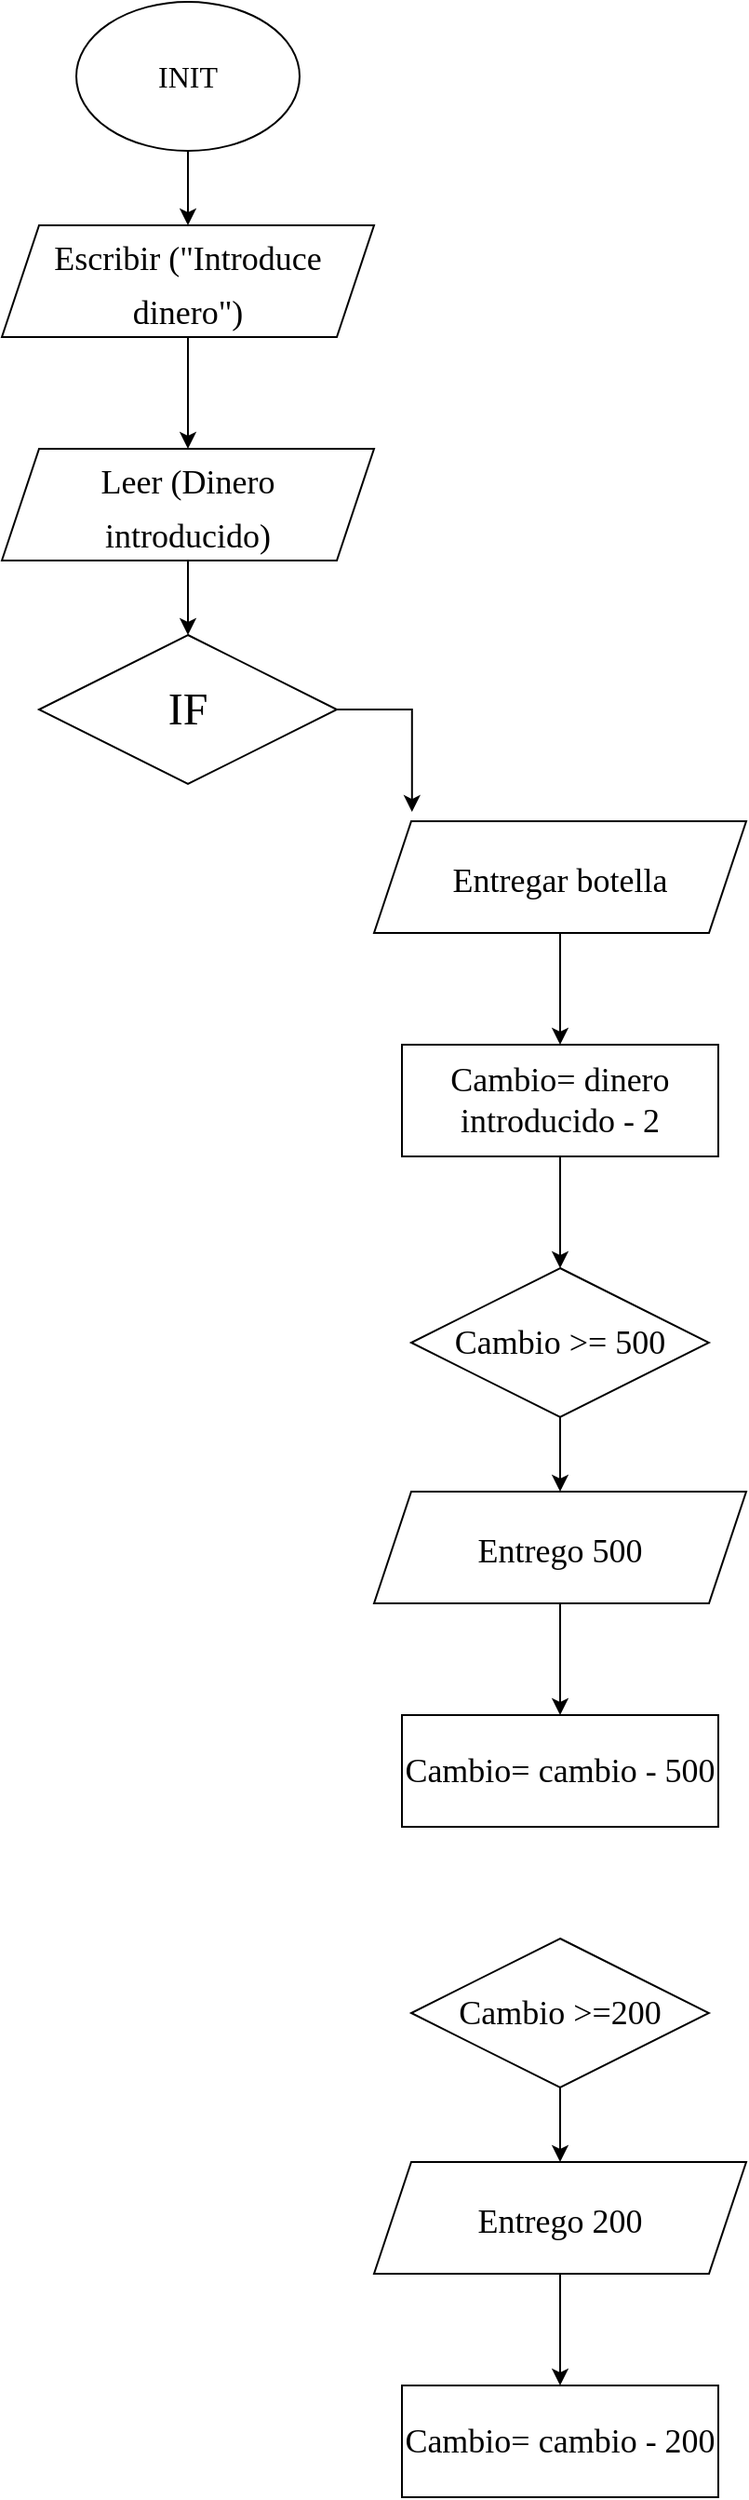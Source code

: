 <mxfile version="20.3.3" type="github">
  <diagram id="6bENMwriaooqlIrJhQp3" name="Página-1">
    <mxGraphModel dx="1089" dy="479" grid="1" gridSize="10" guides="1" tooltips="1" connect="1" arrows="1" fold="1" page="1" pageScale="1" pageWidth="827" pageHeight="1169" math="0" shadow="0">
      <root>
        <mxCell id="0" />
        <mxCell id="1" parent="0" />
        <mxCell id="JBpUQJP8KG_VXmximz5Z-5" value="" style="edgeStyle=orthogonalEdgeStyle;rounded=0;orthogonalLoop=1;jettySize=auto;html=1;fontFamily=Times New Roman;fontSize=18;" edge="1" parent="1" source="JBpUQJP8KG_VXmximz5Z-1" target="JBpUQJP8KG_VXmximz5Z-2">
          <mxGeometry relative="1" as="geometry" />
        </mxCell>
        <mxCell id="JBpUQJP8KG_VXmximz5Z-1" value="&lt;font size=&quot;3&quot; face=&quot;Times New Roman&quot;&gt;INIT&lt;/font&gt;" style="ellipse;whiteSpace=wrap;html=1;" vertex="1" parent="1">
          <mxGeometry x="340" y="40" width="120" height="80" as="geometry" />
        </mxCell>
        <mxCell id="JBpUQJP8KG_VXmximz5Z-6" value="" style="edgeStyle=orthogonalEdgeStyle;rounded=0;orthogonalLoop=1;jettySize=auto;html=1;fontFamily=Times New Roman;fontSize=18;" edge="1" parent="1" source="JBpUQJP8KG_VXmximz5Z-2" target="JBpUQJP8KG_VXmximz5Z-3">
          <mxGeometry relative="1" as="geometry" />
        </mxCell>
        <mxCell id="JBpUQJP8KG_VXmximz5Z-2" value="&lt;font style=&quot;font-size: 18px;&quot;&gt;Escribir (&quot;Introduce dinero&quot;)&lt;/font&gt;" style="shape=parallelogram;perimeter=parallelogramPerimeter;whiteSpace=wrap;html=1;fixedSize=1;fontFamily=Times New Roman;fontSize=24;" vertex="1" parent="1">
          <mxGeometry x="300" y="160" width="200" height="60" as="geometry" />
        </mxCell>
        <mxCell id="JBpUQJP8KG_VXmximz5Z-7" value="" style="edgeStyle=orthogonalEdgeStyle;rounded=0;orthogonalLoop=1;jettySize=auto;html=1;fontFamily=Times New Roman;fontSize=18;" edge="1" parent="1" source="JBpUQJP8KG_VXmximz5Z-3" target="JBpUQJP8KG_VXmximz5Z-4">
          <mxGeometry relative="1" as="geometry" />
        </mxCell>
        <mxCell id="JBpUQJP8KG_VXmximz5Z-3" value="&lt;font style=&quot;font-size: 18px;&quot;&gt;Leer (Dinero &lt;br&gt;introducido)&lt;/font&gt;" style="shape=parallelogram;perimeter=parallelogramPerimeter;whiteSpace=wrap;html=1;fixedSize=1;fontFamily=Times New Roman;fontSize=24;" vertex="1" parent="1">
          <mxGeometry x="300" y="280" width="200" height="60" as="geometry" />
        </mxCell>
        <mxCell id="JBpUQJP8KG_VXmximz5Z-11" style="edgeStyle=orthogonalEdgeStyle;rounded=0;orthogonalLoop=1;jettySize=auto;html=1;entryX=0.102;entryY=-0.083;entryDx=0;entryDy=0;entryPerimeter=0;fontFamily=Times New Roman;fontSize=18;" edge="1" parent="1" source="JBpUQJP8KG_VXmximz5Z-4" target="JBpUQJP8KG_VXmximz5Z-8">
          <mxGeometry relative="1" as="geometry" />
        </mxCell>
        <mxCell id="JBpUQJP8KG_VXmximz5Z-4" value="IF" style="rhombus;whiteSpace=wrap;html=1;fontFamily=Times New Roman;fontSize=24;" vertex="1" parent="1">
          <mxGeometry x="320" y="380" width="160" height="80" as="geometry" />
        </mxCell>
        <mxCell id="JBpUQJP8KG_VXmximz5Z-13" value="" style="edgeStyle=orthogonalEdgeStyle;rounded=0;orthogonalLoop=1;jettySize=auto;html=1;fontFamily=Times New Roman;fontSize=18;" edge="1" parent="1" source="JBpUQJP8KG_VXmximz5Z-8" target="JBpUQJP8KG_VXmximz5Z-12">
          <mxGeometry relative="1" as="geometry" />
        </mxCell>
        <mxCell id="JBpUQJP8KG_VXmximz5Z-8" value="&lt;span style=&quot;font-size: 18px;&quot;&gt;Entregar botella&lt;/span&gt;" style="shape=parallelogram;perimeter=parallelogramPerimeter;whiteSpace=wrap;html=1;fixedSize=1;fontFamily=Times New Roman;fontSize=24;" vertex="1" parent="1">
          <mxGeometry x="500" y="480" width="200" height="60" as="geometry" />
        </mxCell>
        <mxCell id="JBpUQJP8KG_VXmximz5Z-17" value="" style="edgeStyle=orthogonalEdgeStyle;rounded=0;orthogonalLoop=1;jettySize=auto;html=1;fontFamily=Times New Roman;fontSize=18;" edge="1" parent="1" source="JBpUQJP8KG_VXmximz5Z-12" target="JBpUQJP8KG_VXmximz5Z-14">
          <mxGeometry relative="1" as="geometry" />
        </mxCell>
        <mxCell id="JBpUQJP8KG_VXmximz5Z-12" value="Cambio= dinero introducido - 2" style="rounded=0;whiteSpace=wrap;html=1;fontFamily=Times New Roman;fontSize=18;" vertex="1" parent="1">
          <mxGeometry x="515" y="600" width="170" height="60" as="geometry" />
        </mxCell>
        <mxCell id="JBpUQJP8KG_VXmximz5Z-18" value="" style="edgeStyle=orthogonalEdgeStyle;rounded=0;orthogonalLoop=1;jettySize=auto;html=1;fontFamily=Times New Roman;fontSize=18;" edge="1" parent="1" source="JBpUQJP8KG_VXmximz5Z-14" target="JBpUQJP8KG_VXmximz5Z-15">
          <mxGeometry relative="1" as="geometry" />
        </mxCell>
        <mxCell id="JBpUQJP8KG_VXmximz5Z-14" value="Cambio &amp;gt;= 500" style="rhombus;whiteSpace=wrap;html=1;fontFamily=Times New Roman;fontSize=18;" vertex="1" parent="1">
          <mxGeometry x="520" y="720" width="160" height="80" as="geometry" />
        </mxCell>
        <mxCell id="JBpUQJP8KG_VXmximz5Z-19" value="" style="edgeStyle=orthogonalEdgeStyle;rounded=0;orthogonalLoop=1;jettySize=auto;html=1;fontFamily=Times New Roman;fontSize=18;" edge="1" parent="1" source="JBpUQJP8KG_VXmximz5Z-15" target="JBpUQJP8KG_VXmximz5Z-16">
          <mxGeometry relative="1" as="geometry" />
        </mxCell>
        <mxCell id="JBpUQJP8KG_VXmximz5Z-15" value="&lt;span style=&quot;font-size: 18px;&quot;&gt;Entrego 500&lt;/span&gt;" style="shape=parallelogram;perimeter=parallelogramPerimeter;whiteSpace=wrap;html=1;fixedSize=1;fontFamily=Times New Roman;fontSize=24;" vertex="1" parent="1">
          <mxGeometry x="500" y="840" width="200" height="60" as="geometry" />
        </mxCell>
        <mxCell id="JBpUQJP8KG_VXmximz5Z-16" value="Cambio= cambio - 500" style="rounded=0;whiteSpace=wrap;html=1;fontFamily=Times New Roman;fontSize=18;" vertex="1" parent="1">
          <mxGeometry x="515" y="960" width="170" height="60" as="geometry" />
        </mxCell>
        <mxCell id="JBpUQJP8KG_VXmximz5Z-24" value="" style="edgeStyle=orthogonalEdgeStyle;rounded=0;orthogonalLoop=1;jettySize=auto;html=1;fontFamily=Times New Roman;fontSize=18;" edge="1" parent="1" source="JBpUQJP8KG_VXmximz5Z-21" target="JBpUQJP8KG_VXmximz5Z-22">
          <mxGeometry relative="1" as="geometry" />
        </mxCell>
        <mxCell id="JBpUQJP8KG_VXmximz5Z-21" value="Cambio &amp;gt;=200" style="rhombus;whiteSpace=wrap;html=1;fontFamily=Times New Roman;fontSize=18;" vertex="1" parent="1">
          <mxGeometry x="520" y="1080" width="160" height="80" as="geometry" />
        </mxCell>
        <mxCell id="JBpUQJP8KG_VXmximz5Z-25" value="" style="edgeStyle=orthogonalEdgeStyle;rounded=0;orthogonalLoop=1;jettySize=auto;html=1;fontFamily=Times New Roman;fontSize=18;" edge="1" parent="1" source="JBpUQJP8KG_VXmximz5Z-22" target="JBpUQJP8KG_VXmximz5Z-23">
          <mxGeometry relative="1" as="geometry" />
        </mxCell>
        <mxCell id="JBpUQJP8KG_VXmximz5Z-22" value="&lt;span style=&quot;font-size: 18px;&quot;&gt;Entrego 200&lt;/span&gt;" style="shape=parallelogram;perimeter=parallelogramPerimeter;whiteSpace=wrap;html=1;fixedSize=1;fontFamily=Times New Roman;fontSize=24;" vertex="1" parent="1">
          <mxGeometry x="500" y="1200" width="200" height="60" as="geometry" />
        </mxCell>
        <mxCell id="JBpUQJP8KG_VXmximz5Z-23" value="Cambio= cambio - 200" style="rounded=0;whiteSpace=wrap;html=1;fontFamily=Times New Roman;fontSize=18;" vertex="1" parent="1">
          <mxGeometry x="515" y="1320" width="170" height="60" as="geometry" />
        </mxCell>
      </root>
    </mxGraphModel>
  </diagram>
</mxfile>

